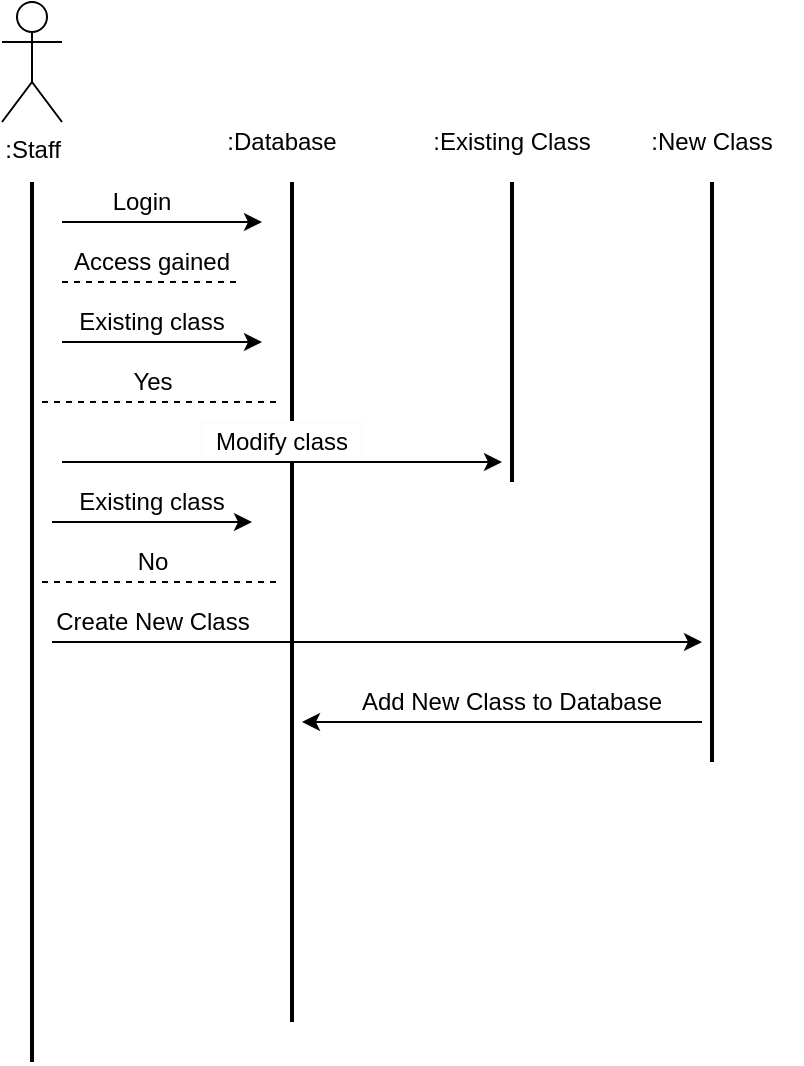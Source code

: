 <mxfile version="14.2.9" type="github">
  <diagram id="0RPFWa3ci9fbHjT7_TzY" name="Page-1">
    <mxGraphModel dx="594" dy="651" grid="1" gridSize="10" guides="1" tooltips="1" connect="1" arrows="1" fold="1" page="1" pageScale="1" pageWidth="850" pageHeight="1100" math="0" shadow="0">
      <root>
        <mxCell id="0" />
        <mxCell id="1" parent="0" />
        <mxCell id="XglGPAST_8ZIAYXLLb9w-19" value="" style="line;strokeWidth=2;direction=south;html=1;" vertex="1" parent="1">
          <mxGeometry x="170" y="110" width="10" height="420" as="geometry" />
        </mxCell>
        <mxCell id="XglGPAST_8ZIAYXLLb9w-1" value=":Staff" style="shape=umlActor;verticalLabelPosition=bottom;verticalAlign=top;html=1;outlineConnect=0;" vertex="1" parent="1">
          <mxGeometry x="30" y="20" width="30" height="60" as="geometry" />
        </mxCell>
        <mxCell id="XglGPAST_8ZIAYXLLb9w-2" value="" style="line;strokeWidth=2;direction=south;html=1;" vertex="1" parent="1">
          <mxGeometry x="40" y="110" width="10" height="440" as="geometry" />
        </mxCell>
        <mxCell id="XglGPAST_8ZIAYXLLb9w-4" value="" style="endArrow=classic;html=1;" edge="1" parent="1">
          <mxGeometry relative="1" as="geometry">
            <mxPoint x="60" y="130" as="sourcePoint" />
            <mxPoint x="160" y="130" as="targetPoint" />
          </mxGeometry>
        </mxCell>
        <mxCell id="XglGPAST_8ZIAYXLLb9w-6" value="" style="endArrow=none;dashed=1;html=1;" edge="1" parent="1">
          <mxGeometry width="50" height="50" relative="1" as="geometry">
            <mxPoint x="60" y="160" as="sourcePoint" />
            <mxPoint x="150" y="160" as="targetPoint" />
          </mxGeometry>
        </mxCell>
        <mxCell id="XglGPAST_8ZIAYXLLb9w-7" value="" style="endArrow=classic;html=1;" edge="1" parent="1">
          <mxGeometry relative="1" as="geometry">
            <mxPoint x="60" y="190" as="sourcePoint" />
            <mxPoint x="160" y="190" as="targetPoint" />
          </mxGeometry>
        </mxCell>
        <mxCell id="XglGPAST_8ZIAYXLLb9w-9" value="" style="endArrow=none;dashed=1;html=1;" edge="1" parent="1">
          <mxGeometry width="50" height="50" relative="1" as="geometry">
            <mxPoint x="50" y="220" as="sourcePoint" />
            <mxPoint x="170" y="220" as="targetPoint" />
          </mxGeometry>
        </mxCell>
        <mxCell id="XglGPAST_8ZIAYXLLb9w-10" value="Login" style="text;html=1;strokeColor=none;fillColor=none;align=center;verticalAlign=middle;whiteSpace=wrap;rounded=0;" vertex="1" parent="1">
          <mxGeometry x="80" y="110" width="40" height="20" as="geometry" />
        </mxCell>
        <mxCell id="XglGPAST_8ZIAYXLLb9w-13" value="Access gained" style="text;html=1;strokeColor=none;fillColor=none;align=center;verticalAlign=middle;whiteSpace=wrap;rounded=0;" vertex="1" parent="1">
          <mxGeometry x="60" y="140" width="90" height="20" as="geometry" />
        </mxCell>
        <mxCell id="XglGPAST_8ZIAYXLLb9w-14" value="Existing class" style="text;html=1;strokeColor=none;fillColor=none;align=center;verticalAlign=middle;whiteSpace=wrap;rounded=0;" vertex="1" parent="1">
          <mxGeometry x="65" y="170" width="80" height="20" as="geometry" />
        </mxCell>
        <mxCell id="XglGPAST_8ZIAYXLLb9w-15" value="Yes" style="text;html=1;strokeColor=none;fillColor=none;align=center;verticalAlign=middle;whiteSpace=wrap;rounded=0;" vertex="1" parent="1">
          <mxGeometry x="77.5" y="200" width="55" height="20" as="geometry" />
        </mxCell>
        <mxCell id="XglGPAST_8ZIAYXLLb9w-16" value="Modify class" style="text;html=1;strokeColor=#FEFAFF;fillColor=#FFFFFF;align=center;verticalAlign=middle;whiteSpace=wrap;rounded=0;background-color: white;" vertex="1" parent="1">
          <mxGeometry x="130" y="230" width="80" height="20" as="geometry" />
        </mxCell>
        <mxCell id="XglGPAST_8ZIAYXLLb9w-17" value="" style="endArrow=classic;html=1;" edge="1" parent="1">
          <mxGeometry relative="1" as="geometry">
            <mxPoint x="55" y="280" as="sourcePoint" />
            <mxPoint x="155" y="280" as="targetPoint" />
          </mxGeometry>
        </mxCell>
        <mxCell id="XglGPAST_8ZIAYXLLb9w-18" value="Existing class" style="text;html=1;strokeColor=none;fillColor=none;align=center;verticalAlign=middle;whiteSpace=wrap;rounded=0;" vertex="1" parent="1">
          <mxGeometry x="65" y="260" width="80" height="20" as="geometry" />
        </mxCell>
        <mxCell id="XglGPAST_8ZIAYXLLb9w-23" value="" style="endArrow=none;dashed=1;html=1;" edge="1" parent="1">
          <mxGeometry width="50" height="50" relative="1" as="geometry">
            <mxPoint x="50" y="310" as="sourcePoint" />
            <mxPoint x="170" y="310" as="targetPoint" />
          </mxGeometry>
        </mxCell>
        <mxCell id="XglGPAST_8ZIAYXLLb9w-24" value="No" style="text;html=1;strokeColor=none;fillColor=none;align=center;verticalAlign=middle;whiteSpace=wrap;rounded=0;" vertex="1" parent="1">
          <mxGeometry x="77.5" y="290" width="55" height="20" as="geometry" />
        </mxCell>
        <mxCell id="XglGPAST_8ZIAYXLLb9w-25" value="" style="endArrow=classic;html=1;" edge="1" parent="1">
          <mxGeometry relative="1" as="geometry">
            <mxPoint x="55" y="340" as="sourcePoint" />
            <mxPoint x="380" y="340" as="targetPoint" />
          </mxGeometry>
        </mxCell>
        <mxCell id="XglGPAST_8ZIAYXLLb9w-26" value="Create New Class" style="text;html=1;strokeColor=none;fillColor=none;align=center;verticalAlign=middle;whiteSpace=wrap;rounded=0;" vertex="1" parent="1">
          <mxGeometry x="52.5" y="320" width="105" height="20" as="geometry" />
        </mxCell>
        <mxCell id="XglGPAST_8ZIAYXLLb9w-27" value=":Database" style="text;html=1;strokeColor=none;fillColor=none;align=center;verticalAlign=middle;whiteSpace=wrap;rounded=0;" vertex="1" parent="1">
          <mxGeometry x="150" y="80" width="40" height="20" as="geometry" />
        </mxCell>
        <mxCell id="XglGPAST_8ZIAYXLLb9w-28" value="" style="line;strokeWidth=2;direction=south;html=1;" vertex="1" parent="1">
          <mxGeometry x="280" y="110" width="10" height="150" as="geometry" />
        </mxCell>
        <mxCell id="XglGPAST_8ZIAYXLLb9w-8" value="" style="endArrow=classic;html=1;" edge="1" parent="1">
          <mxGeometry relative="1" as="geometry">
            <mxPoint x="60" y="250" as="sourcePoint" />
            <mxPoint x="280" y="250" as="targetPoint" />
          </mxGeometry>
        </mxCell>
        <mxCell id="XglGPAST_8ZIAYXLLb9w-29" value=":Existing Class" style="text;html=1;strokeColor=none;fillColor=none;align=center;verticalAlign=middle;whiteSpace=wrap;rounded=0;" vertex="1" parent="1">
          <mxGeometry x="240" y="80" width="90" height="20" as="geometry" />
        </mxCell>
        <mxCell id="XglGPAST_8ZIAYXLLb9w-30" value="" style="line;strokeWidth=2;direction=south;html=1;" vertex="1" parent="1">
          <mxGeometry x="380" y="110" width="10" height="290" as="geometry" />
        </mxCell>
        <mxCell id="XglGPAST_8ZIAYXLLb9w-31" value=":New Class" style="text;html=1;strokeColor=none;fillColor=none;align=center;verticalAlign=middle;whiteSpace=wrap;rounded=0;" vertex="1" parent="1">
          <mxGeometry x="340" y="80" width="90" height="20" as="geometry" />
        </mxCell>
        <mxCell id="XglGPAST_8ZIAYXLLb9w-32" value="Add New Class to Database" style="text;html=1;strokeColor=none;fillColor=none;align=center;verticalAlign=middle;whiteSpace=wrap;rounded=0;" vertex="1" parent="1">
          <mxGeometry x="205" y="360" width="160" height="20" as="geometry" />
        </mxCell>
        <mxCell id="XglGPAST_8ZIAYXLLb9w-33" value="" style="endArrow=classic;html=1;" edge="1" parent="1">
          <mxGeometry width="50" height="50" relative="1" as="geometry">
            <mxPoint x="380" y="380" as="sourcePoint" />
            <mxPoint x="180" y="380" as="targetPoint" />
          </mxGeometry>
        </mxCell>
      </root>
    </mxGraphModel>
  </diagram>
</mxfile>
